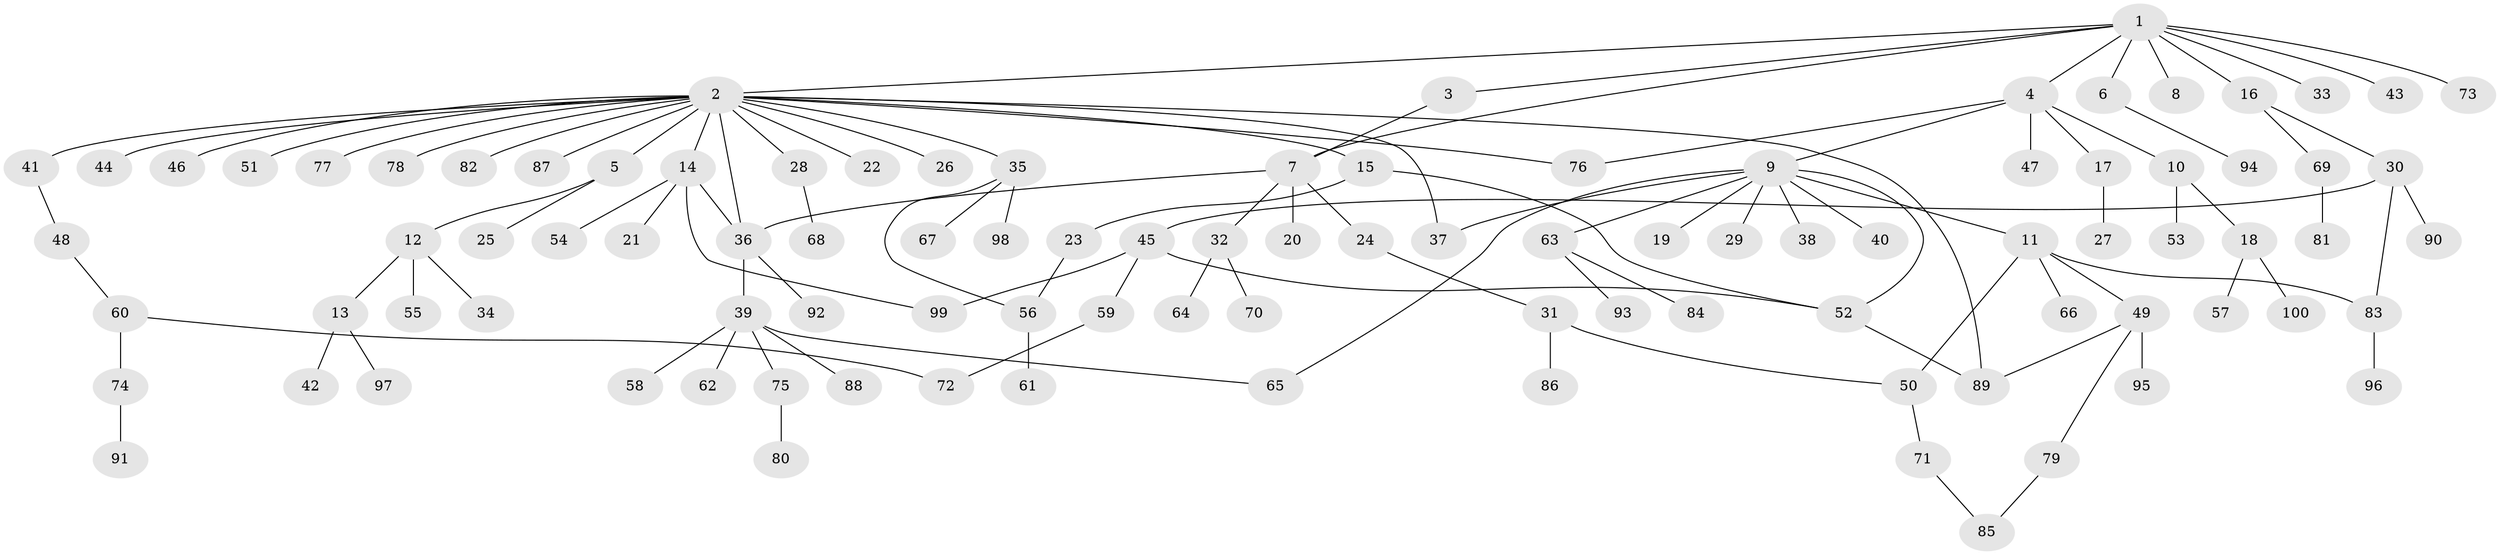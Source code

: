 // coarse degree distribution, {11: 0.013888888888888888, 19: 0.013888888888888888, 2: 0.25, 7: 0.027777777777777776, 1: 0.5277777777777778, 9: 0.027777777777777776, 3: 0.06944444444444445, 4: 0.027777777777777776, 5: 0.041666666666666664}
// Generated by graph-tools (version 1.1) at 2025/52/02/27/25 19:52:00]
// undirected, 100 vertices, 115 edges
graph export_dot {
graph [start="1"]
  node [color=gray90,style=filled];
  1;
  2;
  3;
  4;
  5;
  6;
  7;
  8;
  9;
  10;
  11;
  12;
  13;
  14;
  15;
  16;
  17;
  18;
  19;
  20;
  21;
  22;
  23;
  24;
  25;
  26;
  27;
  28;
  29;
  30;
  31;
  32;
  33;
  34;
  35;
  36;
  37;
  38;
  39;
  40;
  41;
  42;
  43;
  44;
  45;
  46;
  47;
  48;
  49;
  50;
  51;
  52;
  53;
  54;
  55;
  56;
  57;
  58;
  59;
  60;
  61;
  62;
  63;
  64;
  65;
  66;
  67;
  68;
  69;
  70;
  71;
  72;
  73;
  74;
  75;
  76;
  77;
  78;
  79;
  80;
  81;
  82;
  83;
  84;
  85;
  86;
  87;
  88;
  89;
  90;
  91;
  92;
  93;
  94;
  95;
  96;
  97;
  98;
  99;
  100;
  1 -- 2;
  1 -- 3;
  1 -- 4;
  1 -- 6;
  1 -- 7;
  1 -- 8;
  1 -- 16;
  1 -- 33;
  1 -- 43;
  1 -- 73;
  2 -- 5;
  2 -- 14;
  2 -- 15;
  2 -- 22;
  2 -- 26;
  2 -- 28;
  2 -- 35;
  2 -- 36;
  2 -- 37;
  2 -- 41;
  2 -- 44;
  2 -- 46;
  2 -- 51;
  2 -- 76;
  2 -- 77;
  2 -- 78;
  2 -- 82;
  2 -- 87;
  2 -- 89;
  3 -- 7;
  4 -- 9;
  4 -- 10;
  4 -- 17;
  4 -- 47;
  4 -- 76;
  5 -- 12;
  5 -- 25;
  6 -- 94;
  7 -- 20;
  7 -- 24;
  7 -- 32;
  7 -- 36;
  9 -- 11;
  9 -- 19;
  9 -- 29;
  9 -- 37;
  9 -- 38;
  9 -- 40;
  9 -- 52;
  9 -- 63;
  9 -- 65;
  10 -- 18;
  10 -- 53;
  11 -- 49;
  11 -- 50;
  11 -- 66;
  11 -- 83;
  12 -- 13;
  12 -- 34;
  12 -- 55;
  13 -- 42;
  13 -- 97;
  14 -- 21;
  14 -- 36;
  14 -- 54;
  14 -- 99;
  15 -- 23;
  15 -- 52;
  16 -- 30;
  16 -- 69;
  17 -- 27;
  18 -- 57;
  18 -- 100;
  23 -- 56;
  24 -- 31;
  28 -- 68;
  30 -- 45;
  30 -- 83;
  30 -- 90;
  31 -- 50;
  31 -- 86;
  32 -- 64;
  32 -- 70;
  35 -- 56;
  35 -- 67;
  35 -- 98;
  36 -- 39;
  36 -- 92;
  39 -- 58;
  39 -- 62;
  39 -- 65;
  39 -- 75;
  39 -- 88;
  41 -- 48;
  45 -- 52;
  45 -- 59;
  45 -- 99;
  48 -- 60;
  49 -- 79;
  49 -- 89;
  49 -- 95;
  50 -- 71;
  52 -- 89;
  56 -- 61;
  59 -- 72;
  60 -- 72;
  60 -- 74;
  63 -- 84;
  63 -- 93;
  69 -- 81;
  71 -- 85;
  74 -- 91;
  75 -- 80;
  79 -- 85;
  83 -- 96;
}
